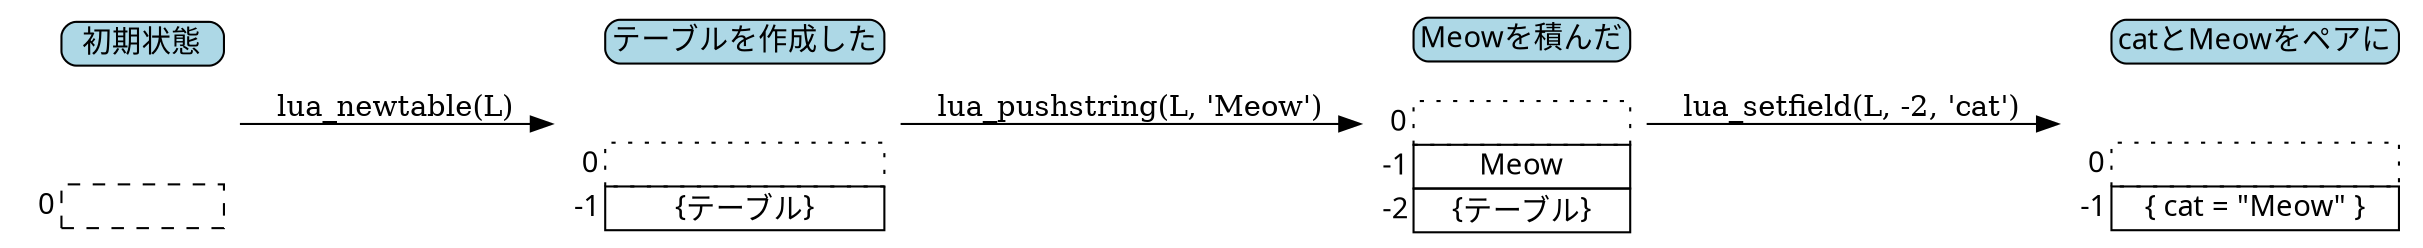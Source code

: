 strict digraph {

    rankdir=LR;
    node [shape=none,fontname=ubuntu];

    step0 [shape=none, label=<<table border="0" cellspacing="0">
    <tr><td></td><td border="1" style="rounded" bgcolor="lightblue">初期状態</td></tr>
    <tr><td></td><td>　</td></tr>
    <tr><td></td><td>　</td></tr>
    <tr><td></td><td>　</td></tr>
    <tr><td> 0</td><td border="1" style="dashed">　　　　　</td></tr>
    </table>>];

    step1 [shape=none, label=<<table border="0" cellspacing="0">
    <tr><td></td><td border="1" style="rounded" bgcolor="lightblue">テーブルを作成した</td></tr>
    <tr><td></td><td>　</td></tr>
    <tr><td></td><td>　</td></tr>
    <tr><td> 0</td><td border="1" style="dotted">　　　　　</td></tr>
    <tr><td>-1</td><td border="1" align="center">{テーブル}</td></tr>
    </table>>];

    step2 [shape=none, label=<<table border="0" cellspacing="0" align="center">
    <tr><td></td><td border="1" style="rounded" bgcolor="lightblue">Meowを積んだ</td></tr>
    <tr><td></td><td>　</td></tr>
    <tr><td> 0</td><td border="1" style="dotted">　　　　　</td></tr>
    <tr><td>-1</td><td border="1">Meow</td></tr>
    <tr><td>-2</td><td border="1">{テーブル}</td></tr>
    </table>>];

    step3 [shape=none, label=<<table border="0" cellspacing="0" align="center">
    <tr><td></td><td border="1" style="rounded" bgcolor="lightblue">catとMeowをペアに</td></tr>
    <tr><td></td><td>　</td></tr>
    <tr><td></td><td>　</td></tr>
    <tr><td> 0</td><td border="1" style="dotted">　　　　　</td></tr>
    <tr><td>-1</td><td border="1">{ cat = "Meow" }</td></tr>
    </table>>];

    step0 -> step1 [label="lua_newtable(L)"];
    step1 -> step2 [label="lua_pushstring(L, 'Meow')"];
    step2 -> step3 [label="lua_setfield(L, -2, 'cat')"];
}
